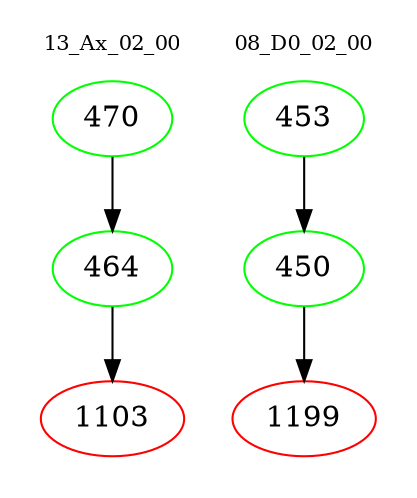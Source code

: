 digraph{
subgraph cluster_0 {
color = white
label = "13_Ax_02_00";
fontsize=10;
T0_470 [label="470", color="green"]
T0_470 -> T0_464 [color="black"]
T0_464 [label="464", color="green"]
T0_464 -> T0_1103 [color="black"]
T0_1103 [label="1103", color="red"]
}
subgraph cluster_1 {
color = white
label = "08_D0_02_00";
fontsize=10;
T1_453 [label="453", color="green"]
T1_453 -> T1_450 [color="black"]
T1_450 [label="450", color="green"]
T1_450 -> T1_1199 [color="black"]
T1_1199 [label="1199", color="red"]
}
}
